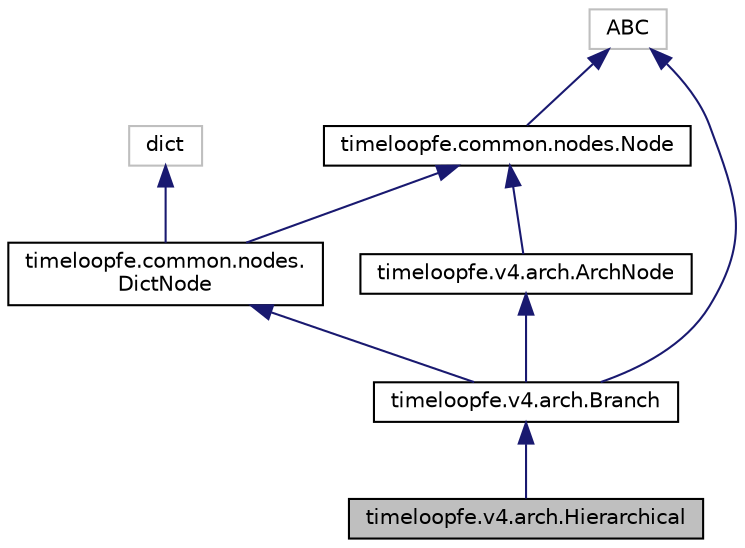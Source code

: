 digraph "timeloopfe.v4.arch.Hierarchical"
{
 // LATEX_PDF_SIZE
  edge [fontname="Helvetica",fontsize="10",labelfontname="Helvetica",labelfontsize="10"];
  node [fontname="Helvetica",fontsize="10",shape=record];
  Node1 [label="timeloopfe.v4.arch.Hierarchical",height=0.2,width=0.4,color="black", fillcolor="grey75", style="filled", fontcolor="black",tooltip="A hierarchical branch in the architecture."];
  Node2 -> Node1 [dir="back",color="midnightblue",fontsize="10",style="solid"];
  Node2 [label="timeloopfe.v4.arch.Branch",height=0.2,width=0.4,color="black", fillcolor="white", style="filled",URL="$classtimeloopfe_1_1v4_1_1arch_1_1Branch.html",tooltip="A branch in the architecture."];
  Node3 -> Node2 [dir="back",color="midnightblue",fontsize="10",style="solid"];
  Node3 [label="timeloopfe.v4.arch.ArchNode",height=0.2,width=0.4,color="black", fillcolor="white", style="filled",URL="$classtimeloopfe_1_1v4_1_1arch_1_1ArchNode.html",tooltip="A node in the architecture hierarchy."];
  Node4 -> Node3 [dir="back",color="midnightblue",fontsize="10",style="solid"];
  Node4 [label="timeloopfe.common.nodes.Node",height=0.2,width=0.4,color="black", fillcolor="white", style="filled",URL="$classtimeloopfe_1_1common_1_1nodes_1_1Node.html",tooltip="Base class for all nodes in the hierarchy."];
  Node5 -> Node4 [dir="back",color="midnightblue",fontsize="10",style="solid"];
  Node5 [label="ABC",height=0.2,width=0.4,color="grey75", fillcolor="white", style="filled",tooltip=" "];
  Node6 -> Node2 [dir="back",color="midnightblue",fontsize="10",style="solid"];
  Node6 [label="timeloopfe.common.nodes.\lDictNode",height=0.2,width=0.4,color="black", fillcolor="white", style="filled",URL="$classtimeloopfe_1_1common_1_1nodes_1_1DictNode.html",tooltip="A node that is a dictionary of other nodes."];
  Node4 -> Node6 [dir="back",color="midnightblue",fontsize="10",style="solid"];
  Node7 -> Node6 [dir="back",color="midnightblue",fontsize="10",style="solid"];
  Node7 [label="dict",height=0.2,width=0.4,color="grey75", fillcolor="white", style="filled",tooltip=" "];
  Node5 -> Node2 [dir="back",color="midnightblue",fontsize="10",style="solid"];
}
